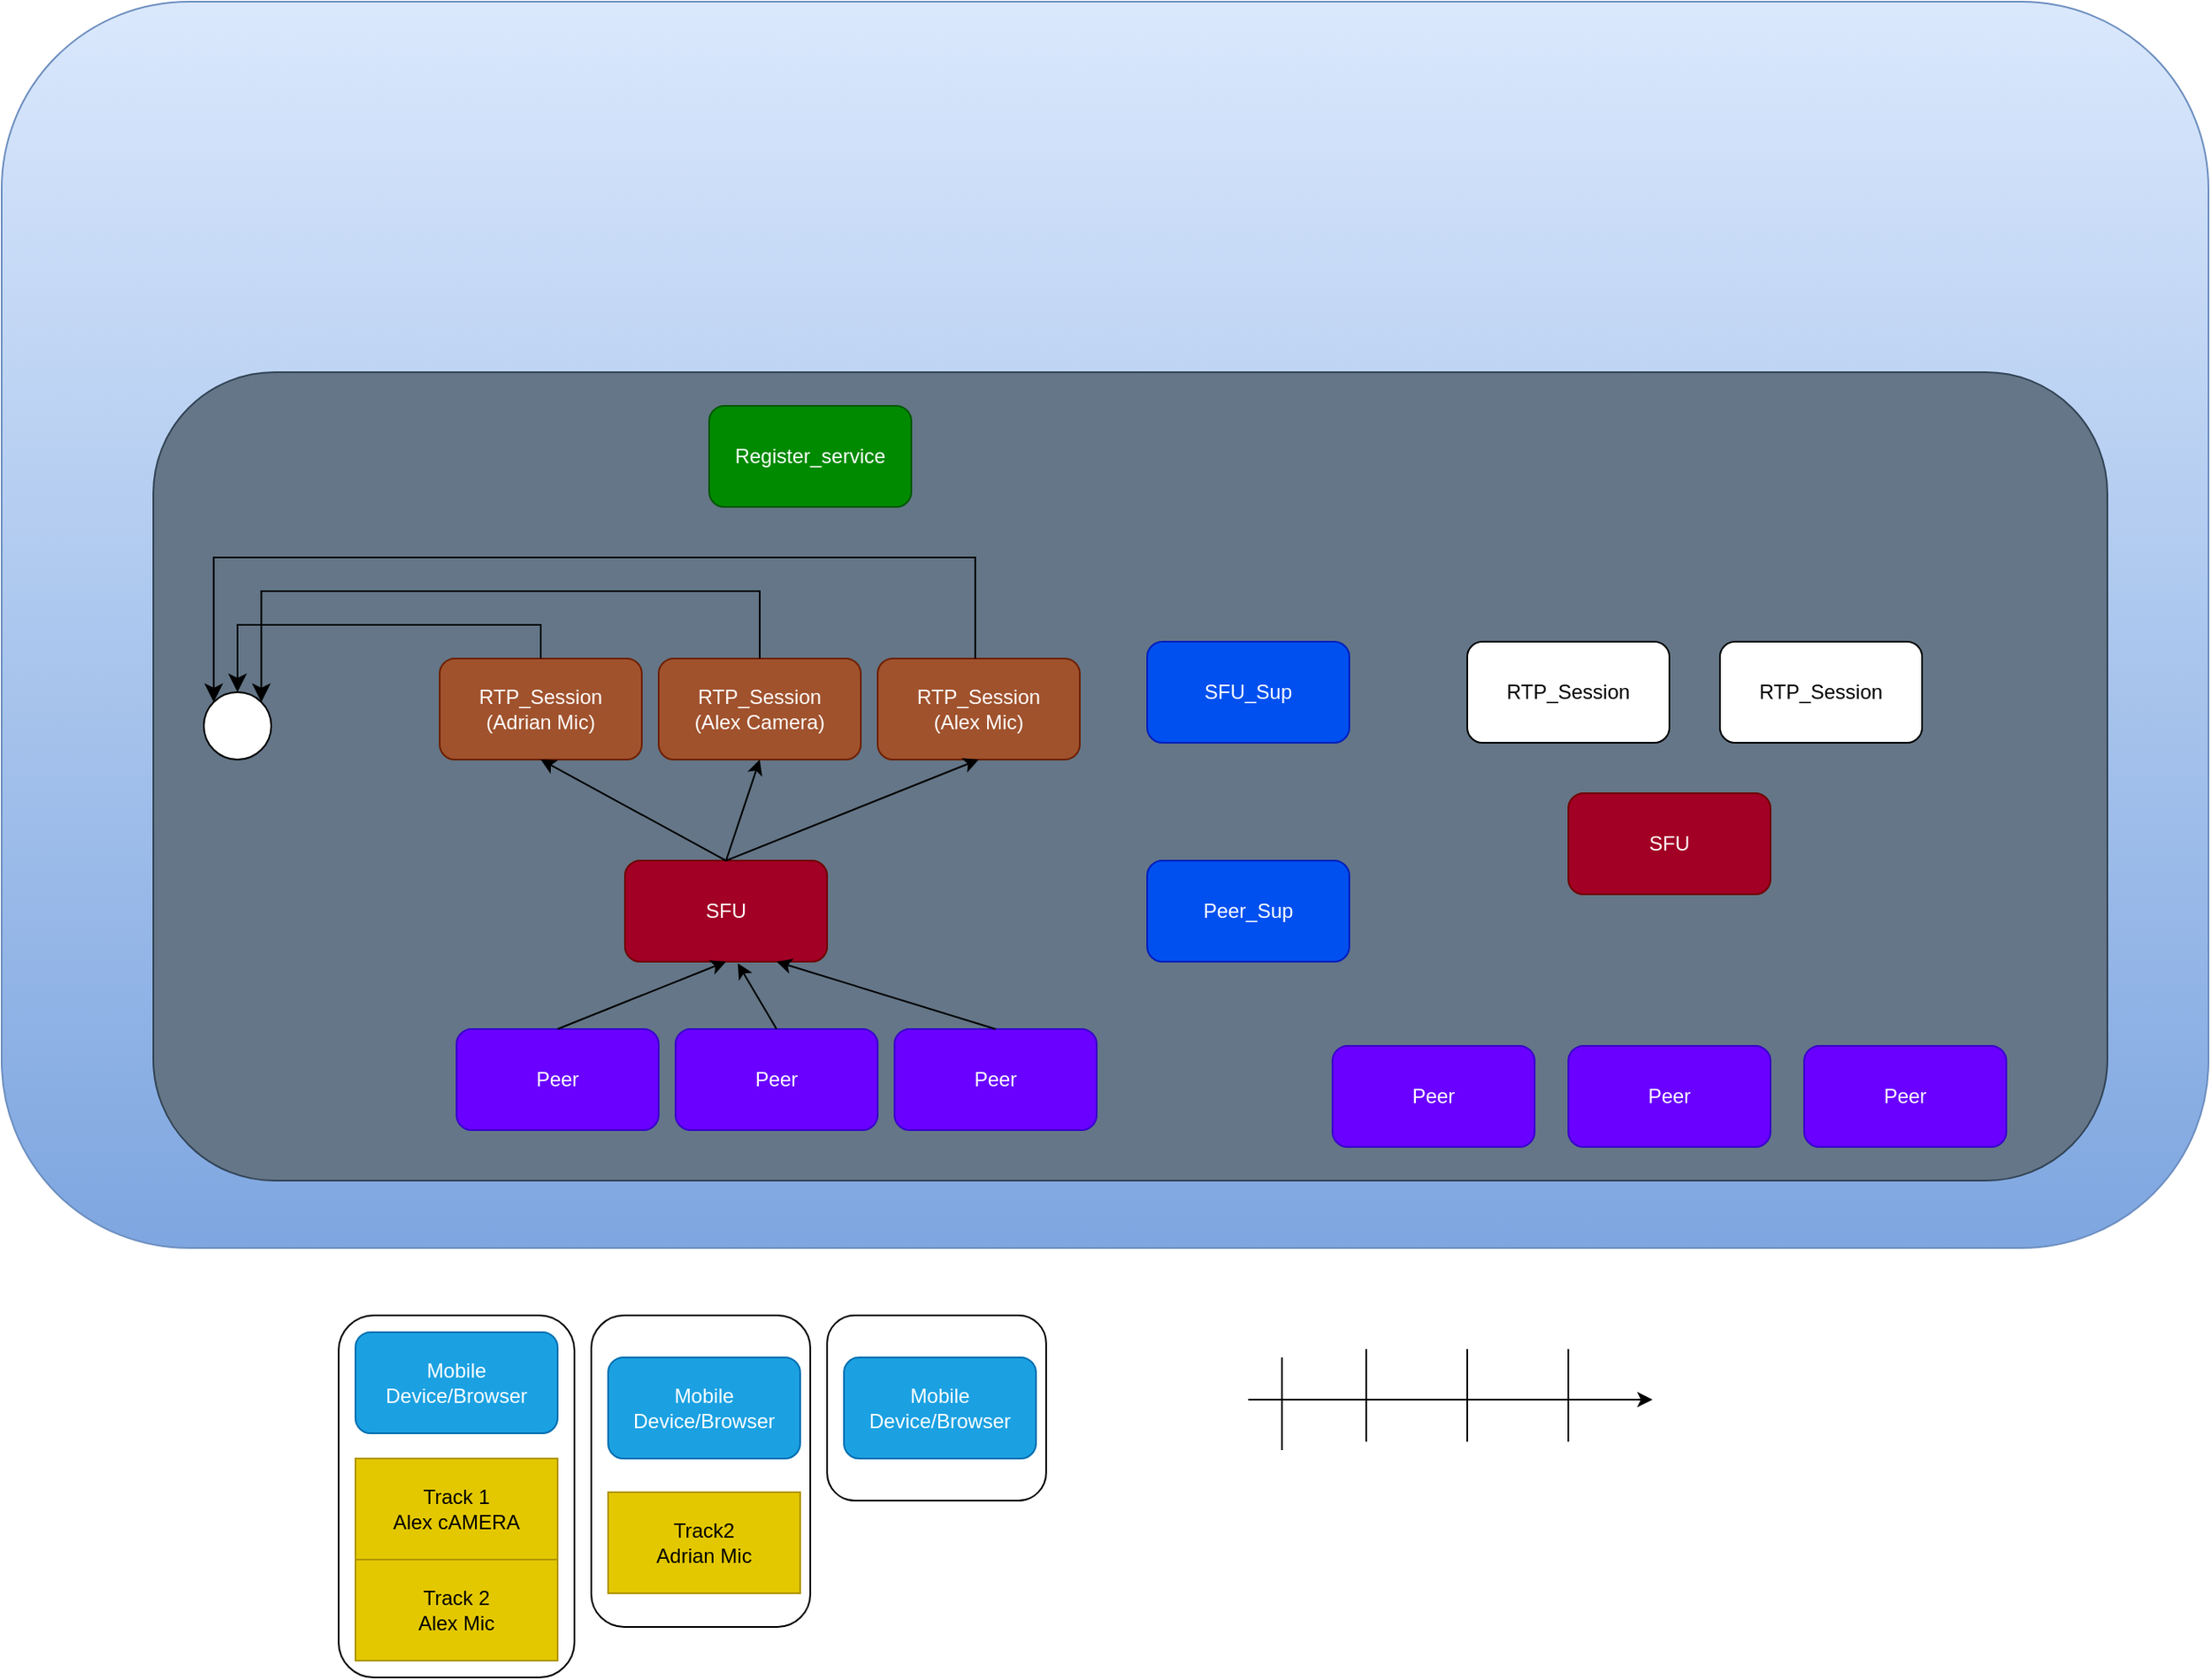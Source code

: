 <mxfile>
    <diagram id="bdQtkaOk1CpOSsuhfdta" name="Page-1">
        <mxGraphModel dx="1995" dy="1962" grid="1" gridSize="10" guides="1" tooltips="1" connect="1" arrows="1" fold="1" page="1" pageScale="1" pageWidth="827" pageHeight="1169" math="0" shadow="0">
            <root>
                <mxCell id="0"/>
                <mxCell id="1" parent="0"/>
                <mxCell id="56" value="" style="rounded=1;whiteSpace=wrap;html=1;fillColor=#dae8fc;strokeColor=#6c8ebf;gradientColor=#7ea6e0;" vertex="1" parent="1">
                    <mxGeometry x="-200" y="-210" width="1310" height="740" as="geometry"/>
                </mxCell>
                <mxCell id="37" value="" style="rounded=1;whiteSpace=wrap;html=1;" vertex="1" parent="1">
                    <mxGeometry y="570" width="140" height="215" as="geometry"/>
                </mxCell>
                <mxCell id="25" value="" style="rounded=1;whiteSpace=wrap;html=1;fillColor=#647687;strokeColor=#314354;fontColor=#ffffff;" vertex="1" parent="1">
                    <mxGeometry x="-110" y="10" width="1160" height="480" as="geometry"/>
                </mxCell>
                <mxCell id="2" value="SFU" style="rounded=1;whiteSpace=wrap;html=1;fillColor=#a20025;fontColor=#ffffff;strokeColor=#6F0000;" parent="1" vertex="1">
                    <mxGeometry x="170" y="300" width="120" height="60" as="geometry"/>
                </mxCell>
                <mxCell id="3" value="Peer" style="rounded=1;whiteSpace=wrap;html=1;fillColor=#6a00ff;fontColor=#ffffff;strokeColor=#3700CC;" parent="1" vertex="1">
                    <mxGeometry x="70" y="400" width="120" height="60" as="geometry"/>
                </mxCell>
                <mxCell id="5" value="Peer" style="rounded=1;whiteSpace=wrap;html=1;fillColor=#6a00ff;fontColor=#ffffff;strokeColor=#3700CC;" parent="1" vertex="1">
                    <mxGeometry x="200" y="400" width="120" height="60" as="geometry"/>
                </mxCell>
                <mxCell id="7" value="Peer" style="rounded=1;whiteSpace=wrap;html=1;fillColor=#6a00ff;fontColor=#ffffff;strokeColor=#3700CC;" parent="1" vertex="1">
                    <mxGeometry x="330" y="400" width="120" height="60" as="geometry"/>
                </mxCell>
                <mxCell id="9" value="SFU" style="rounded=1;whiteSpace=wrap;html=1;fillColor=#a20025;fontColor=#ffffff;strokeColor=#6F0000;" parent="1" vertex="1">
                    <mxGeometry x="730" y="260" width="120" height="60" as="geometry"/>
                </mxCell>
                <mxCell id="10" value="Peer" style="rounded=1;whiteSpace=wrap;html=1;fillColor=#6a00ff;fontColor=#ffffff;strokeColor=#3700CC;" parent="1" vertex="1">
                    <mxGeometry x="590" y="410" width="120" height="60" as="geometry"/>
                </mxCell>
                <mxCell id="12" value="Peer" style="rounded=1;whiteSpace=wrap;html=1;fillColor=#6a00ff;fontColor=#ffffff;strokeColor=#3700CC;" parent="1" vertex="1">
                    <mxGeometry x="730" y="410" width="120" height="60" as="geometry"/>
                </mxCell>
                <mxCell id="14" value="Peer" style="rounded=1;whiteSpace=wrap;html=1;fillColor=#6a00ff;fontColor=#ffffff;strokeColor=#3700CC;" parent="1" vertex="1">
                    <mxGeometry x="870" y="410" width="120" height="60" as="geometry"/>
                </mxCell>
                <mxCell id="17" value="Register_service" style="rounded=1;whiteSpace=wrap;html=1;fillColor=#008a00;fontColor=#ffffff;strokeColor=#005700;" parent="1" vertex="1">
                    <mxGeometry x="220" y="30" width="120" height="60" as="geometry"/>
                </mxCell>
                <mxCell id="21" value="SFU_Sup" style="rounded=1;whiteSpace=wrap;html=1;fillColor=#0050ef;fontColor=#ffffff;strokeColor=#001DBC;" parent="1" vertex="1">
                    <mxGeometry x="480" y="170" width="120" height="60" as="geometry"/>
                </mxCell>
                <mxCell id="22" value="Peer_Sup" style="rounded=1;whiteSpace=wrap;html=1;fillColor=#0050ef;fontColor=#ffffff;strokeColor=#001DBC;" parent="1" vertex="1">
                    <mxGeometry x="480" y="300" width="120" height="60" as="geometry"/>
                </mxCell>
                <mxCell id="23" value="Mobile Device/Browser" style="rounded=1;whiteSpace=wrap;html=1;fillColor=#1ba1e2;fontColor=#ffffff;strokeColor=#006EAF;" vertex="1" parent="1">
                    <mxGeometry x="10" y="580" width="120" height="60" as="geometry"/>
                </mxCell>
                <mxCell id="26" value="" style="endArrow=classic;html=1;exitX=0.5;exitY=0;exitDx=0;exitDy=0;entryX=0.5;entryY=1;entryDx=0;entryDy=0;" edge="1" parent="1" source="3" target="2">
                    <mxGeometry width="50" height="50" relative="1" as="geometry">
                        <mxPoint x="510" y="370" as="sourcePoint"/>
                        <mxPoint x="560" y="320" as="targetPoint"/>
                    </mxGeometry>
                </mxCell>
                <mxCell id="27" value="RTP_Session&lt;br&gt;(Adrian Mic)" style="rounded=1;whiteSpace=wrap;html=1;fillColor=#a0522d;fontColor=#ffffff;strokeColor=#6D1F00;" vertex="1" parent="1">
                    <mxGeometry x="60" y="180" width="120" height="60" as="geometry"/>
                </mxCell>
                <mxCell id="28" value="RTP_Session&lt;br&gt;(Alex Mic)" style="rounded=1;whiteSpace=wrap;html=1;fillColor=#a0522d;fontColor=#ffffff;strokeColor=#6D1F00;" vertex="1" parent="1">
                    <mxGeometry x="320" y="180" width="120" height="60" as="geometry"/>
                </mxCell>
                <mxCell id="29" value="" style="endArrow=classic;html=1;exitX=0.5;exitY=0;exitDx=0;exitDy=0;entryX=0.5;entryY=1;entryDx=0;entryDy=0;" edge="1" parent="1" source="2" target="27">
                    <mxGeometry width="50" height="50" relative="1" as="geometry">
                        <mxPoint x="510" y="370" as="sourcePoint"/>
                        <mxPoint x="560" y="320" as="targetPoint"/>
                    </mxGeometry>
                </mxCell>
                <mxCell id="30" value="RTP_Session&lt;br&gt;(Alex Camera)" style="rounded=1;whiteSpace=wrap;html=1;fillColor=#a0522d;fontColor=#ffffff;strokeColor=#6D1F00;" vertex="1" parent="1">
                    <mxGeometry x="190" y="180" width="120" height="60" as="geometry"/>
                </mxCell>
                <mxCell id="31" value="RTP_Session" style="rounded=1;whiteSpace=wrap;html=1;" vertex="1" parent="1">
                    <mxGeometry x="670" y="170" width="120" height="60" as="geometry"/>
                </mxCell>
                <mxCell id="32" value="RTP_Session" style="rounded=1;whiteSpace=wrap;html=1;" vertex="1" parent="1">
                    <mxGeometry x="820" y="170" width="120" height="60" as="geometry"/>
                </mxCell>
                <mxCell id="35" value="Track 1&lt;br&gt;Alex cAMERA" style="rounded=0;whiteSpace=wrap;html=1;fillColor=#e3c800;fontColor=#000000;strokeColor=#B09500;" vertex="1" parent="1">
                    <mxGeometry x="10" y="655" width="120" height="60" as="geometry"/>
                </mxCell>
                <mxCell id="36" value="Track 2&lt;br&gt;Alex Mic" style="rounded=0;whiteSpace=wrap;html=1;fillColor=#e3c800;fontColor=#000000;strokeColor=#B09500;" vertex="1" parent="1">
                    <mxGeometry x="10" y="715" width="120" height="60" as="geometry"/>
                </mxCell>
                <mxCell id="38" value="" style="rounded=1;whiteSpace=wrap;html=1;" vertex="1" parent="1">
                    <mxGeometry x="150" y="570" width="130" height="185" as="geometry"/>
                </mxCell>
                <mxCell id="39" value="Mobile Device/Browser" style="rounded=1;whiteSpace=wrap;html=1;fillColor=#1ba1e2;fontColor=#ffffff;strokeColor=#006EAF;" vertex="1" parent="1">
                    <mxGeometry x="160" y="595" width="114" height="60" as="geometry"/>
                </mxCell>
                <mxCell id="41" value="Track2&lt;br&gt;Adrian Mic" style="rounded=0;whiteSpace=wrap;html=1;fillColor=#e3c800;fontColor=#000000;strokeColor=#B09500;" vertex="1" parent="1">
                    <mxGeometry x="160" y="675" width="114" height="60" as="geometry"/>
                </mxCell>
                <mxCell id="43" value="" style="endArrow=classic;html=1;exitX=0.5;exitY=0;exitDx=0;exitDy=0;entryX=0.558;entryY=1.017;entryDx=0;entryDy=0;entryPerimeter=0;" edge="1" parent="1" source="5" target="2">
                    <mxGeometry width="50" height="50" relative="1" as="geometry">
                        <mxPoint x="180" y="420" as="sourcePoint"/>
                        <mxPoint x="240" y="370" as="targetPoint"/>
                    </mxGeometry>
                </mxCell>
                <mxCell id="44" value="" style="endArrow=classic;html=1;exitX=0.5;exitY=0;exitDx=0;exitDy=0;entryX=0.75;entryY=1;entryDx=0;entryDy=0;" edge="1" parent="1" source="7" target="2">
                    <mxGeometry width="50" height="50" relative="1" as="geometry">
                        <mxPoint x="320" y="420" as="sourcePoint"/>
                        <mxPoint x="246.96" y="371.02" as="targetPoint"/>
                    </mxGeometry>
                </mxCell>
                <mxCell id="45" value="" style="rounded=1;whiteSpace=wrap;html=1;" vertex="1" parent="1">
                    <mxGeometry x="290" y="570" width="130" height="110" as="geometry"/>
                </mxCell>
                <mxCell id="46" value="Mobile Device/Browser" style="rounded=1;whiteSpace=wrap;html=1;fillColor=#1ba1e2;fontColor=#ffffff;strokeColor=#006EAF;" vertex="1" parent="1">
                    <mxGeometry x="300" y="595" width="114" height="60" as="geometry"/>
                </mxCell>
                <mxCell id="48" value="" style="endArrow=classic;html=1;entryX=0.5;entryY=1;entryDx=0;entryDy=0;" edge="1" parent="1" target="30">
                    <mxGeometry width="50" height="50" relative="1" as="geometry">
                        <mxPoint x="230" y="300" as="sourcePoint"/>
                        <mxPoint x="130" y="250" as="targetPoint"/>
                    </mxGeometry>
                </mxCell>
                <mxCell id="49" value="" style="endArrow=classic;html=1;entryX=0.5;entryY=1;entryDx=0;entryDy=0;exitX=0.5;exitY=0;exitDx=0;exitDy=0;" edge="1" parent="1" source="2" target="28">
                    <mxGeometry width="50" height="50" relative="1" as="geometry">
                        <mxPoint x="230" y="290" as="sourcePoint"/>
                        <mxPoint x="260" y="250" as="targetPoint"/>
                    </mxGeometry>
                </mxCell>
                <mxCell id="50" value="" style="ellipse;whiteSpace=wrap;html=1;aspect=fixed;" vertex="1" parent="1">
                    <mxGeometry x="-80" y="200" width="40" height="40" as="geometry"/>
                </mxCell>
                <mxCell id="52" value="" style="edgeStyle=elbowEdgeStyle;elbow=vertical;endArrow=classic;html=1;curved=0;rounded=0;endSize=8;startSize=8;exitX=0.5;exitY=0;exitDx=0;exitDy=0;entryX=0.5;entryY=0;entryDx=0;entryDy=0;" edge="1" parent="1" source="27" target="50">
                    <mxGeometry width="50" height="50" relative="1" as="geometry">
                        <mxPoint x="250" y="310" as="sourcePoint"/>
                        <mxPoint x="300" y="260" as="targetPoint"/>
                        <Array as="points">
                            <mxPoint x="30" y="160"/>
                        </Array>
                    </mxGeometry>
                </mxCell>
                <mxCell id="53" value="" style="edgeStyle=elbowEdgeStyle;elbow=vertical;endArrow=classic;html=1;curved=0;rounded=0;endSize=8;startSize=8;exitX=0.5;exitY=0;exitDx=0;exitDy=0;entryX=1;entryY=0;entryDx=0;entryDy=0;" edge="1" parent="1" source="30" target="50">
                    <mxGeometry width="50" height="50" relative="1" as="geometry">
                        <mxPoint x="110" y="160" as="sourcePoint"/>
                        <mxPoint x="-70" y="180" as="targetPoint"/>
                        <Array as="points">
                            <mxPoint x="20" y="140"/>
                        </Array>
                    </mxGeometry>
                </mxCell>
                <mxCell id="55" value="" style="edgeStyle=elbowEdgeStyle;elbow=vertical;endArrow=classic;html=1;curved=0;rounded=0;endSize=8;startSize=8;exitX=0.5;exitY=0;exitDx=0;exitDy=0;entryX=0;entryY=0;entryDx=0;entryDy=0;" edge="1" parent="1" target="50">
                    <mxGeometry width="50" height="50" relative="1" as="geometry">
                        <mxPoint x="377.93" y="180" as="sourcePoint"/>
                        <mxPoint x="82.072" y="205.858" as="targetPoint"/>
                        <Array as="points">
                            <mxPoint x="230" y="120"/>
                        </Array>
                    </mxGeometry>
                </mxCell>
                <mxCell id="57" value="" style="endArrow=classic;html=1;" edge="1" parent="1">
                    <mxGeometry width="50" height="50" relative="1" as="geometry">
                        <mxPoint x="540" y="620" as="sourcePoint"/>
                        <mxPoint x="780" y="620" as="targetPoint"/>
                    </mxGeometry>
                </mxCell>
                <mxCell id="59" value="" style="endArrow=none;html=1;" edge="1" parent="1">
                    <mxGeometry width="50" height="50" relative="1" as="geometry">
                        <mxPoint x="560" y="650" as="sourcePoint"/>
                        <mxPoint x="560" y="595" as="targetPoint"/>
                    </mxGeometry>
                </mxCell>
                <mxCell id="60" value="" style="endArrow=none;html=1;" edge="1" parent="1">
                    <mxGeometry width="50" height="50" relative="1" as="geometry">
                        <mxPoint x="610" y="645" as="sourcePoint"/>
                        <mxPoint x="610" y="590" as="targetPoint"/>
                    </mxGeometry>
                </mxCell>
                <mxCell id="62" value="" style="endArrow=none;html=1;" edge="1" parent="1">
                    <mxGeometry width="50" height="50" relative="1" as="geometry">
                        <mxPoint x="670" y="645" as="sourcePoint"/>
                        <mxPoint x="670" y="590" as="targetPoint"/>
                    </mxGeometry>
                </mxCell>
                <mxCell id="63" value="" style="endArrow=none;html=1;" edge="1" parent="1">
                    <mxGeometry width="50" height="50" relative="1" as="geometry">
                        <mxPoint x="730" y="645" as="sourcePoint"/>
                        <mxPoint x="730" y="590" as="targetPoint"/>
                        <Array as="points"/>
                    </mxGeometry>
                </mxCell>
            </root>
        </mxGraphModel>
    </diagram>
</mxfile>